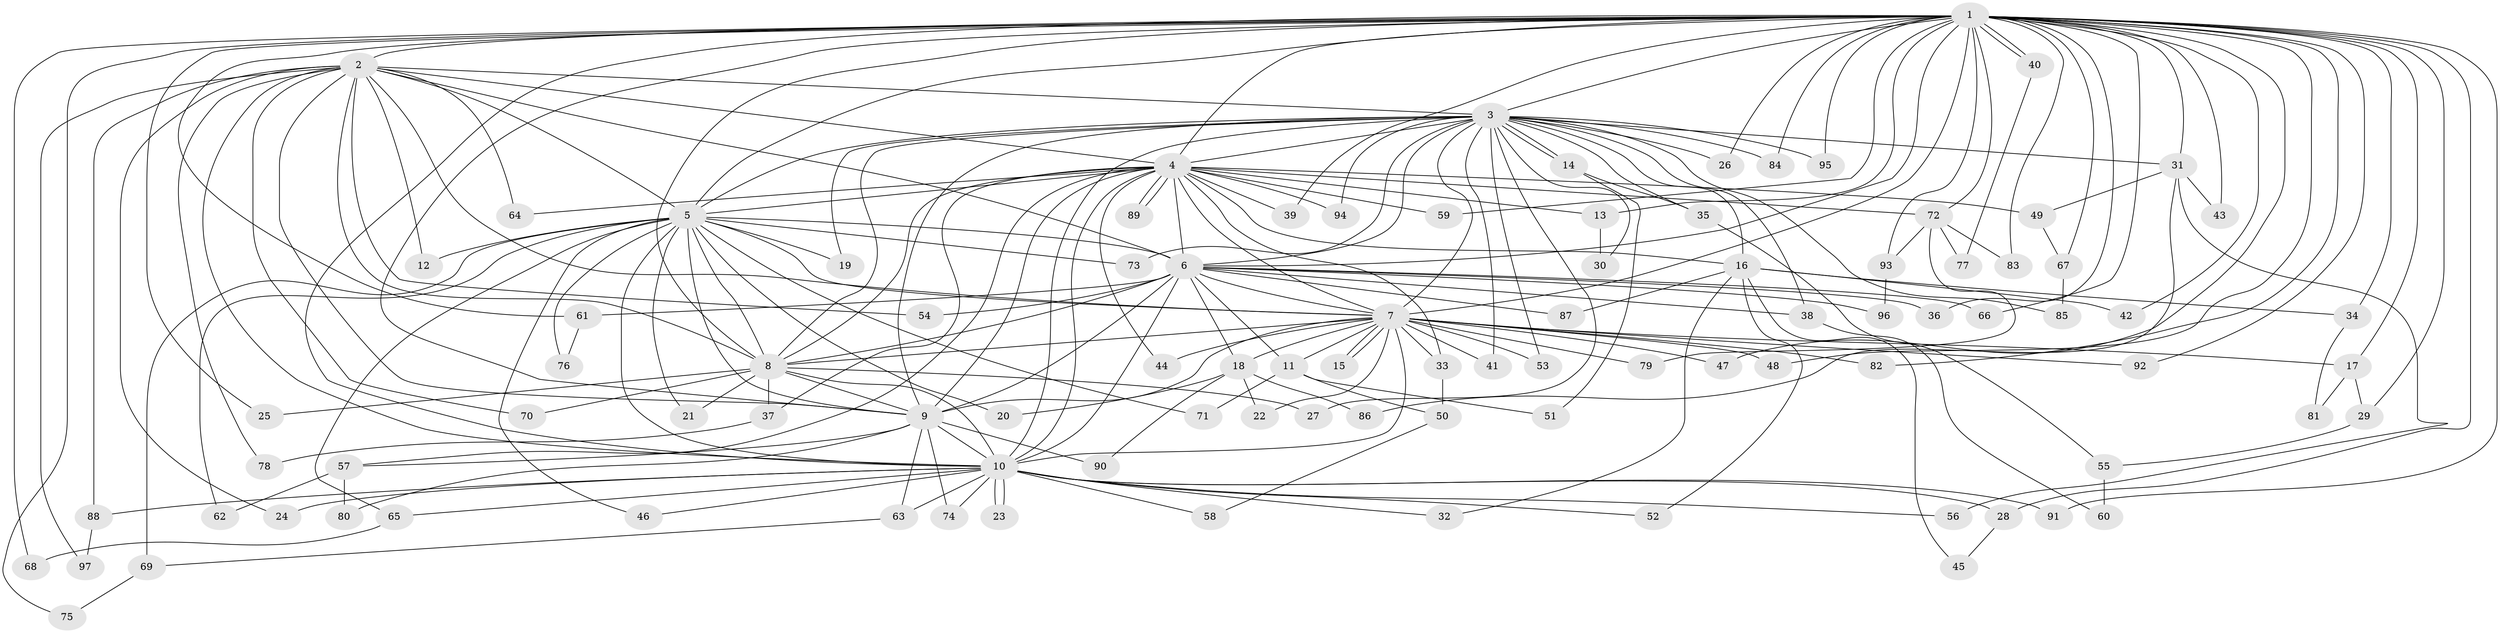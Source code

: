 // Generated by graph-tools (version 1.1) at 2025/44/03/09/25 04:44:47]
// undirected, 97 vertices, 219 edges
graph export_dot {
graph [start="1"]
  node [color=gray90,style=filled];
  1;
  2;
  3;
  4;
  5;
  6;
  7;
  8;
  9;
  10;
  11;
  12;
  13;
  14;
  15;
  16;
  17;
  18;
  19;
  20;
  21;
  22;
  23;
  24;
  25;
  26;
  27;
  28;
  29;
  30;
  31;
  32;
  33;
  34;
  35;
  36;
  37;
  38;
  39;
  40;
  41;
  42;
  43;
  44;
  45;
  46;
  47;
  48;
  49;
  50;
  51;
  52;
  53;
  54;
  55;
  56;
  57;
  58;
  59;
  60;
  61;
  62;
  63;
  64;
  65;
  66;
  67;
  68;
  69;
  70;
  71;
  72;
  73;
  74;
  75;
  76;
  77;
  78;
  79;
  80;
  81;
  82;
  83;
  84;
  85;
  86;
  87;
  88;
  89;
  90;
  91;
  92;
  93;
  94;
  95;
  96;
  97;
  1 -- 2;
  1 -- 3;
  1 -- 4;
  1 -- 5;
  1 -- 6;
  1 -- 7;
  1 -- 8;
  1 -- 9;
  1 -- 10;
  1 -- 13;
  1 -- 17;
  1 -- 25;
  1 -- 26;
  1 -- 28;
  1 -- 29;
  1 -- 31;
  1 -- 34;
  1 -- 36;
  1 -- 39;
  1 -- 40;
  1 -- 40;
  1 -- 42;
  1 -- 43;
  1 -- 47;
  1 -- 48;
  1 -- 59;
  1 -- 61;
  1 -- 66;
  1 -- 67;
  1 -- 68;
  1 -- 72;
  1 -- 75;
  1 -- 82;
  1 -- 83;
  1 -- 84;
  1 -- 91;
  1 -- 92;
  1 -- 93;
  1 -- 95;
  2 -- 3;
  2 -- 4;
  2 -- 5;
  2 -- 6;
  2 -- 7;
  2 -- 8;
  2 -- 9;
  2 -- 10;
  2 -- 12;
  2 -- 24;
  2 -- 54;
  2 -- 64;
  2 -- 70;
  2 -- 78;
  2 -- 88;
  2 -- 97;
  3 -- 4;
  3 -- 5;
  3 -- 6;
  3 -- 7;
  3 -- 8;
  3 -- 9;
  3 -- 10;
  3 -- 14;
  3 -- 14;
  3 -- 16;
  3 -- 19;
  3 -- 26;
  3 -- 27;
  3 -- 30;
  3 -- 31;
  3 -- 35;
  3 -- 38;
  3 -- 41;
  3 -- 53;
  3 -- 73;
  3 -- 84;
  3 -- 85;
  3 -- 94;
  3 -- 95;
  4 -- 5;
  4 -- 6;
  4 -- 7;
  4 -- 8;
  4 -- 9;
  4 -- 10;
  4 -- 13;
  4 -- 16;
  4 -- 33;
  4 -- 37;
  4 -- 39;
  4 -- 44;
  4 -- 49;
  4 -- 57;
  4 -- 59;
  4 -- 64;
  4 -- 72;
  4 -- 89;
  4 -- 89;
  4 -- 94;
  5 -- 6;
  5 -- 7;
  5 -- 8;
  5 -- 9;
  5 -- 10;
  5 -- 12;
  5 -- 19;
  5 -- 20;
  5 -- 21;
  5 -- 46;
  5 -- 62;
  5 -- 65;
  5 -- 69;
  5 -- 71;
  5 -- 73;
  5 -- 76;
  6 -- 7;
  6 -- 8;
  6 -- 9;
  6 -- 10;
  6 -- 11;
  6 -- 18;
  6 -- 36;
  6 -- 38;
  6 -- 54;
  6 -- 61;
  6 -- 66;
  6 -- 87;
  6 -- 96;
  7 -- 8;
  7 -- 9;
  7 -- 10;
  7 -- 11;
  7 -- 15;
  7 -- 15;
  7 -- 17;
  7 -- 18;
  7 -- 22;
  7 -- 33;
  7 -- 41;
  7 -- 44;
  7 -- 47;
  7 -- 48;
  7 -- 53;
  7 -- 79;
  7 -- 82;
  7 -- 92;
  8 -- 9;
  8 -- 10;
  8 -- 21;
  8 -- 25;
  8 -- 27;
  8 -- 37;
  8 -- 70;
  9 -- 10;
  9 -- 57;
  9 -- 63;
  9 -- 74;
  9 -- 80;
  9 -- 90;
  10 -- 23;
  10 -- 23;
  10 -- 24;
  10 -- 28;
  10 -- 32;
  10 -- 46;
  10 -- 52;
  10 -- 56;
  10 -- 58;
  10 -- 63;
  10 -- 65;
  10 -- 74;
  10 -- 88;
  10 -- 91;
  11 -- 50;
  11 -- 51;
  11 -- 71;
  13 -- 30;
  14 -- 35;
  14 -- 51;
  16 -- 32;
  16 -- 34;
  16 -- 42;
  16 -- 45;
  16 -- 52;
  16 -- 87;
  17 -- 29;
  17 -- 81;
  18 -- 20;
  18 -- 22;
  18 -- 86;
  18 -- 90;
  28 -- 45;
  29 -- 55;
  31 -- 43;
  31 -- 49;
  31 -- 56;
  31 -- 86;
  33 -- 50;
  34 -- 81;
  35 -- 55;
  37 -- 78;
  38 -- 60;
  40 -- 77;
  49 -- 67;
  50 -- 58;
  55 -- 60;
  57 -- 62;
  57 -- 80;
  61 -- 76;
  63 -- 69;
  65 -- 68;
  67 -- 85;
  69 -- 75;
  72 -- 77;
  72 -- 79;
  72 -- 83;
  72 -- 93;
  88 -- 97;
  93 -- 96;
}

